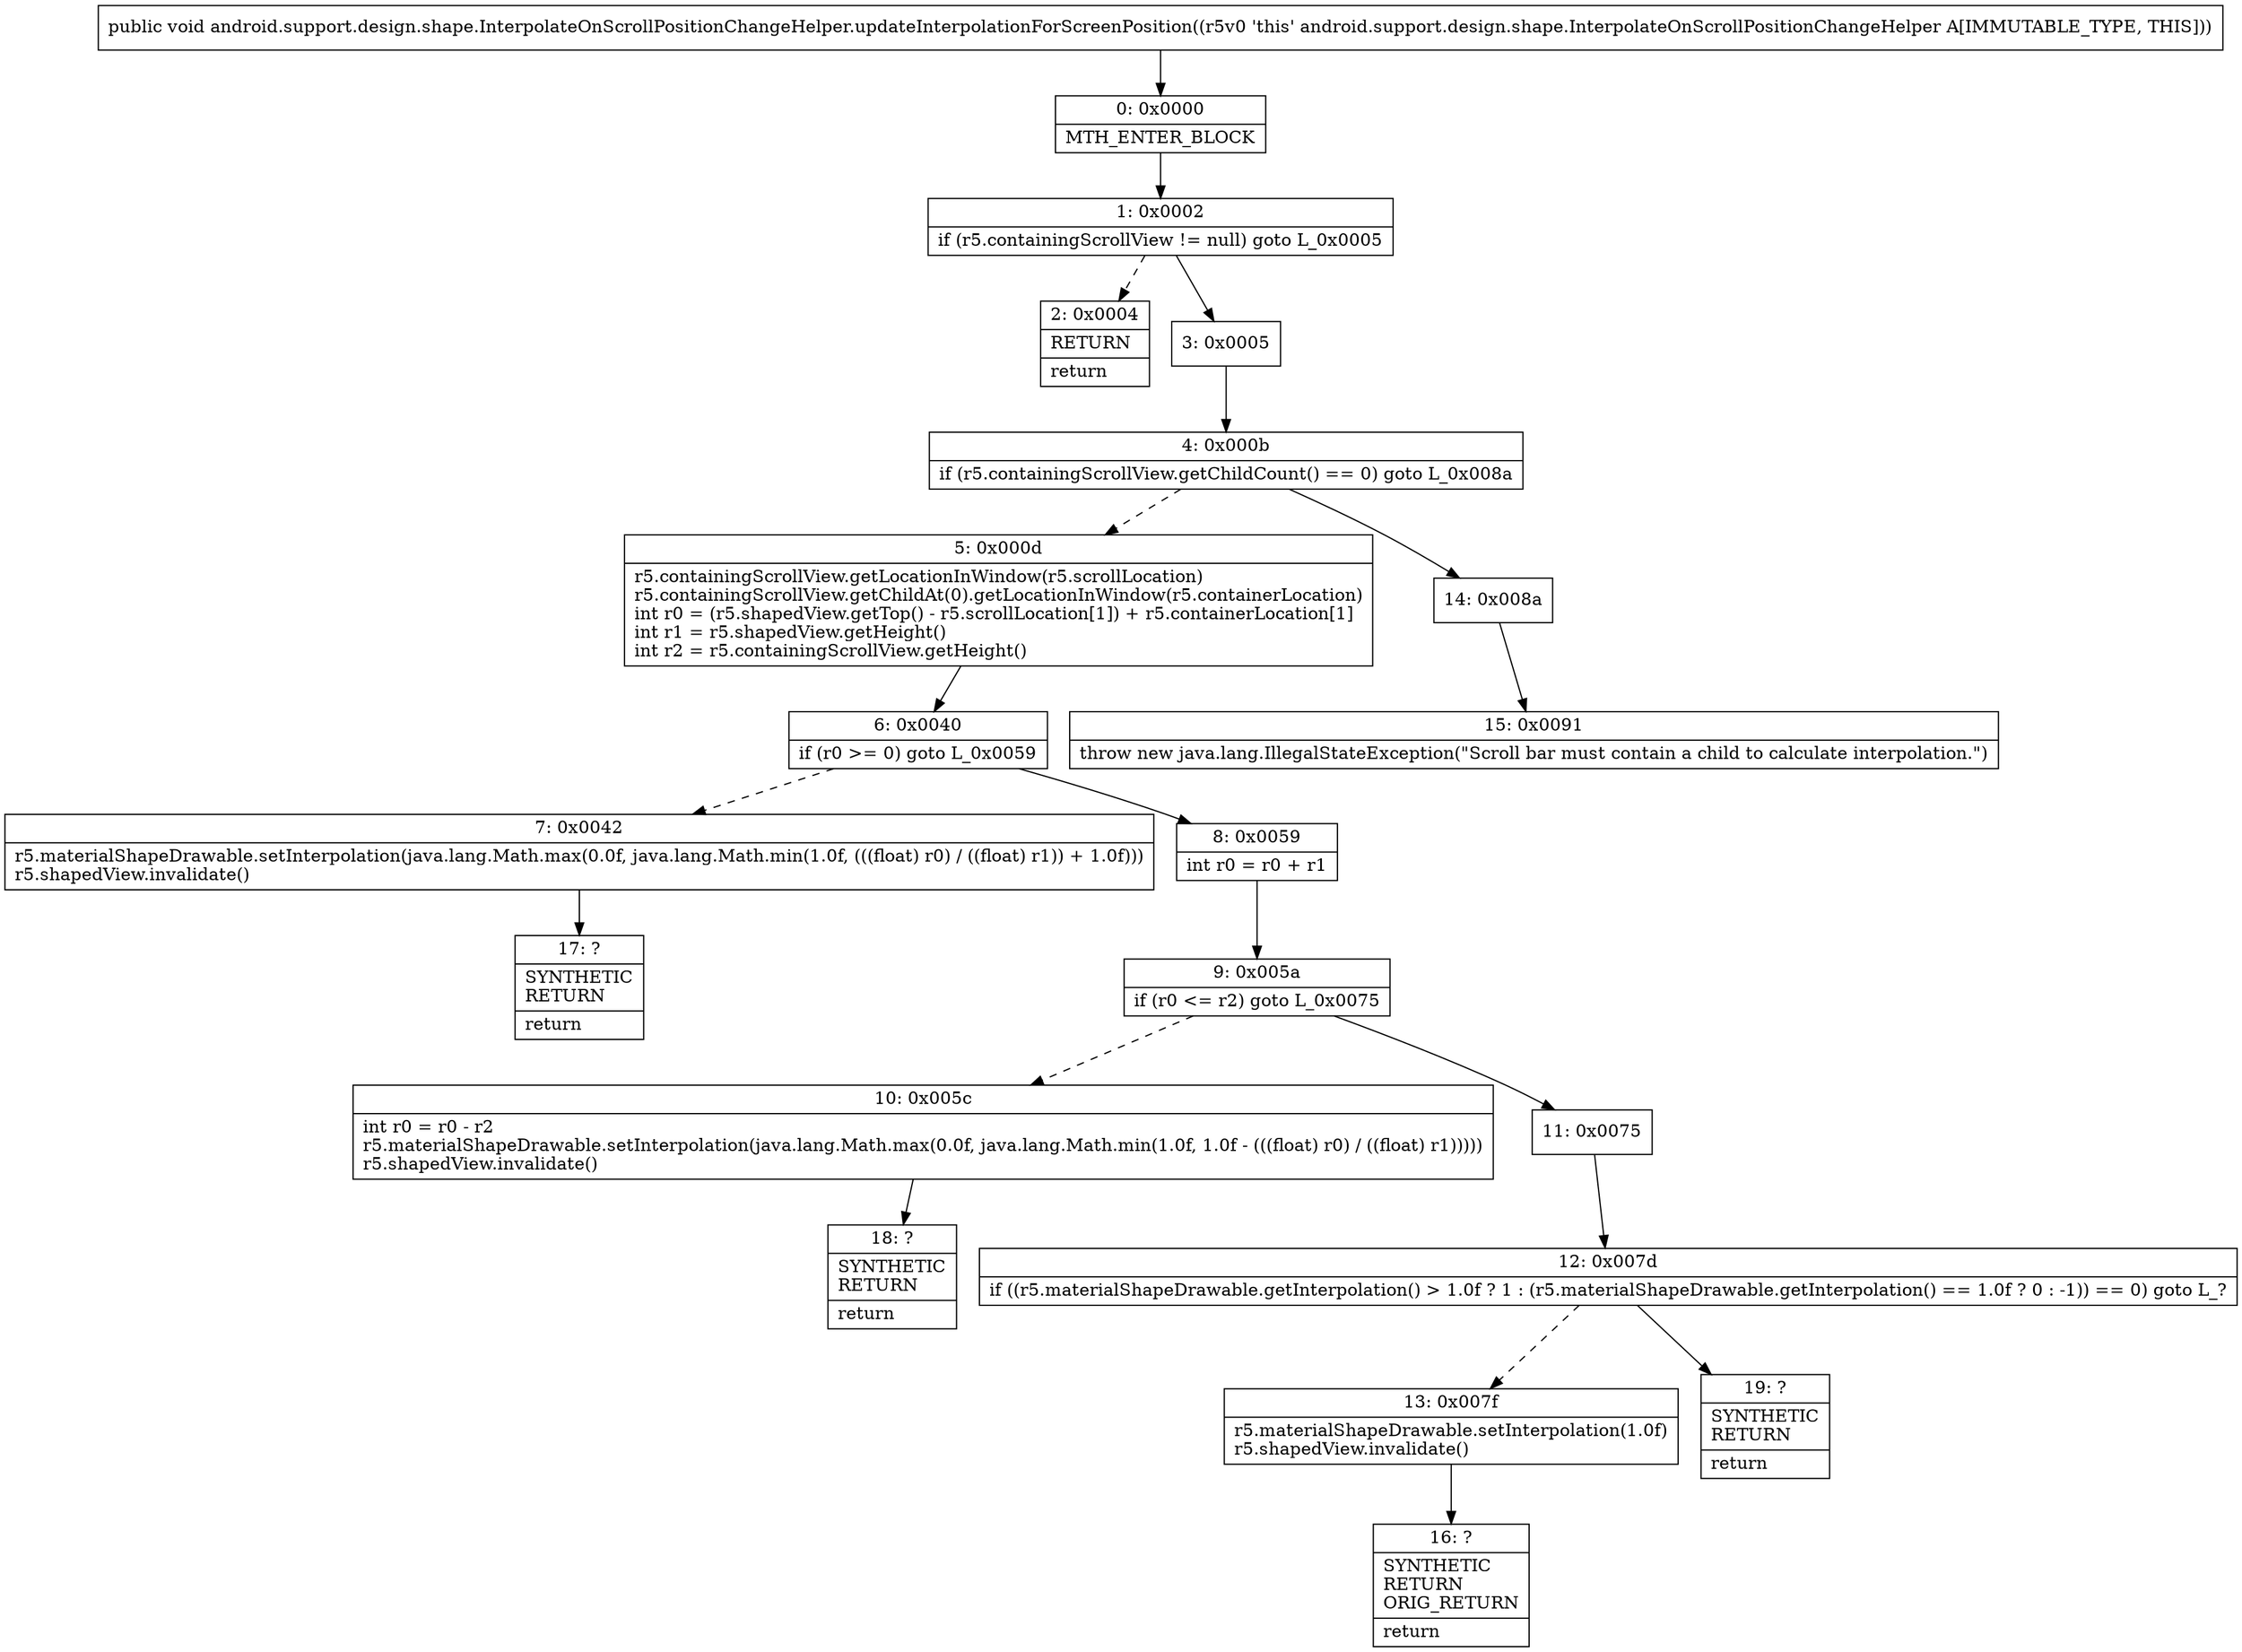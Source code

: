 digraph "CFG forandroid.support.design.shape.InterpolateOnScrollPositionChangeHelper.updateInterpolationForScreenPosition()V" {
Node_0 [shape=record,label="{0\:\ 0x0000|MTH_ENTER_BLOCK\l}"];
Node_1 [shape=record,label="{1\:\ 0x0002|if (r5.containingScrollView != null) goto L_0x0005\l}"];
Node_2 [shape=record,label="{2\:\ 0x0004|RETURN\l|return\l}"];
Node_3 [shape=record,label="{3\:\ 0x0005}"];
Node_4 [shape=record,label="{4\:\ 0x000b|if (r5.containingScrollView.getChildCount() == 0) goto L_0x008a\l}"];
Node_5 [shape=record,label="{5\:\ 0x000d|r5.containingScrollView.getLocationInWindow(r5.scrollLocation)\lr5.containingScrollView.getChildAt(0).getLocationInWindow(r5.containerLocation)\lint r0 = (r5.shapedView.getTop() \- r5.scrollLocation[1]) + r5.containerLocation[1]\lint r1 = r5.shapedView.getHeight()\lint r2 = r5.containingScrollView.getHeight()\l}"];
Node_6 [shape=record,label="{6\:\ 0x0040|if (r0 \>= 0) goto L_0x0059\l}"];
Node_7 [shape=record,label="{7\:\ 0x0042|r5.materialShapeDrawable.setInterpolation(java.lang.Math.max(0.0f, java.lang.Math.min(1.0f, (((float) r0) \/ ((float) r1)) + 1.0f)))\lr5.shapedView.invalidate()\l}"];
Node_8 [shape=record,label="{8\:\ 0x0059|int r0 = r0 + r1\l}"];
Node_9 [shape=record,label="{9\:\ 0x005a|if (r0 \<= r2) goto L_0x0075\l}"];
Node_10 [shape=record,label="{10\:\ 0x005c|int r0 = r0 \- r2\lr5.materialShapeDrawable.setInterpolation(java.lang.Math.max(0.0f, java.lang.Math.min(1.0f, 1.0f \- (((float) r0) \/ ((float) r1)))))\lr5.shapedView.invalidate()\l}"];
Node_11 [shape=record,label="{11\:\ 0x0075}"];
Node_12 [shape=record,label="{12\:\ 0x007d|if ((r5.materialShapeDrawable.getInterpolation() \> 1.0f ? 1 : (r5.materialShapeDrawable.getInterpolation() == 1.0f ? 0 : \-1)) == 0) goto L_?\l}"];
Node_13 [shape=record,label="{13\:\ 0x007f|r5.materialShapeDrawable.setInterpolation(1.0f)\lr5.shapedView.invalidate()\l}"];
Node_14 [shape=record,label="{14\:\ 0x008a}"];
Node_15 [shape=record,label="{15\:\ 0x0091|throw new java.lang.IllegalStateException(\"Scroll bar must contain a child to calculate interpolation.\")\l}"];
Node_16 [shape=record,label="{16\:\ ?|SYNTHETIC\lRETURN\lORIG_RETURN\l|return\l}"];
Node_17 [shape=record,label="{17\:\ ?|SYNTHETIC\lRETURN\l|return\l}"];
Node_18 [shape=record,label="{18\:\ ?|SYNTHETIC\lRETURN\l|return\l}"];
Node_19 [shape=record,label="{19\:\ ?|SYNTHETIC\lRETURN\l|return\l}"];
MethodNode[shape=record,label="{public void android.support.design.shape.InterpolateOnScrollPositionChangeHelper.updateInterpolationForScreenPosition((r5v0 'this' android.support.design.shape.InterpolateOnScrollPositionChangeHelper A[IMMUTABLE_TYPE, THIS])) }"];
MethodNode -> Node_0;
Node_0 -> Node_1;
Node_1 -> Node_2[style=dashed];
Node_1 -> Node_3;
Node_3 -> Node_4;
Node_4 -> Node_5[style=dashed];
Node_4 -> Node_14;
Node_5 -> Node_6;
Node_6 -> Node_7[style=dashed];
Node_6 -> Node_8;
Node_7 -> Node_17;
Node_8 -> Node_9;
Node_9 -> Node_10[style=dashed];
Node_9 -> Node_11;
Node_10 -> Node_18;
Node_11 -> Node_12;
Node_12 -> Node_13[style=dashed];
Node_12 -> Node_19;
Node_13 -> Node_16;
Node_14 -> Node_15;
}

